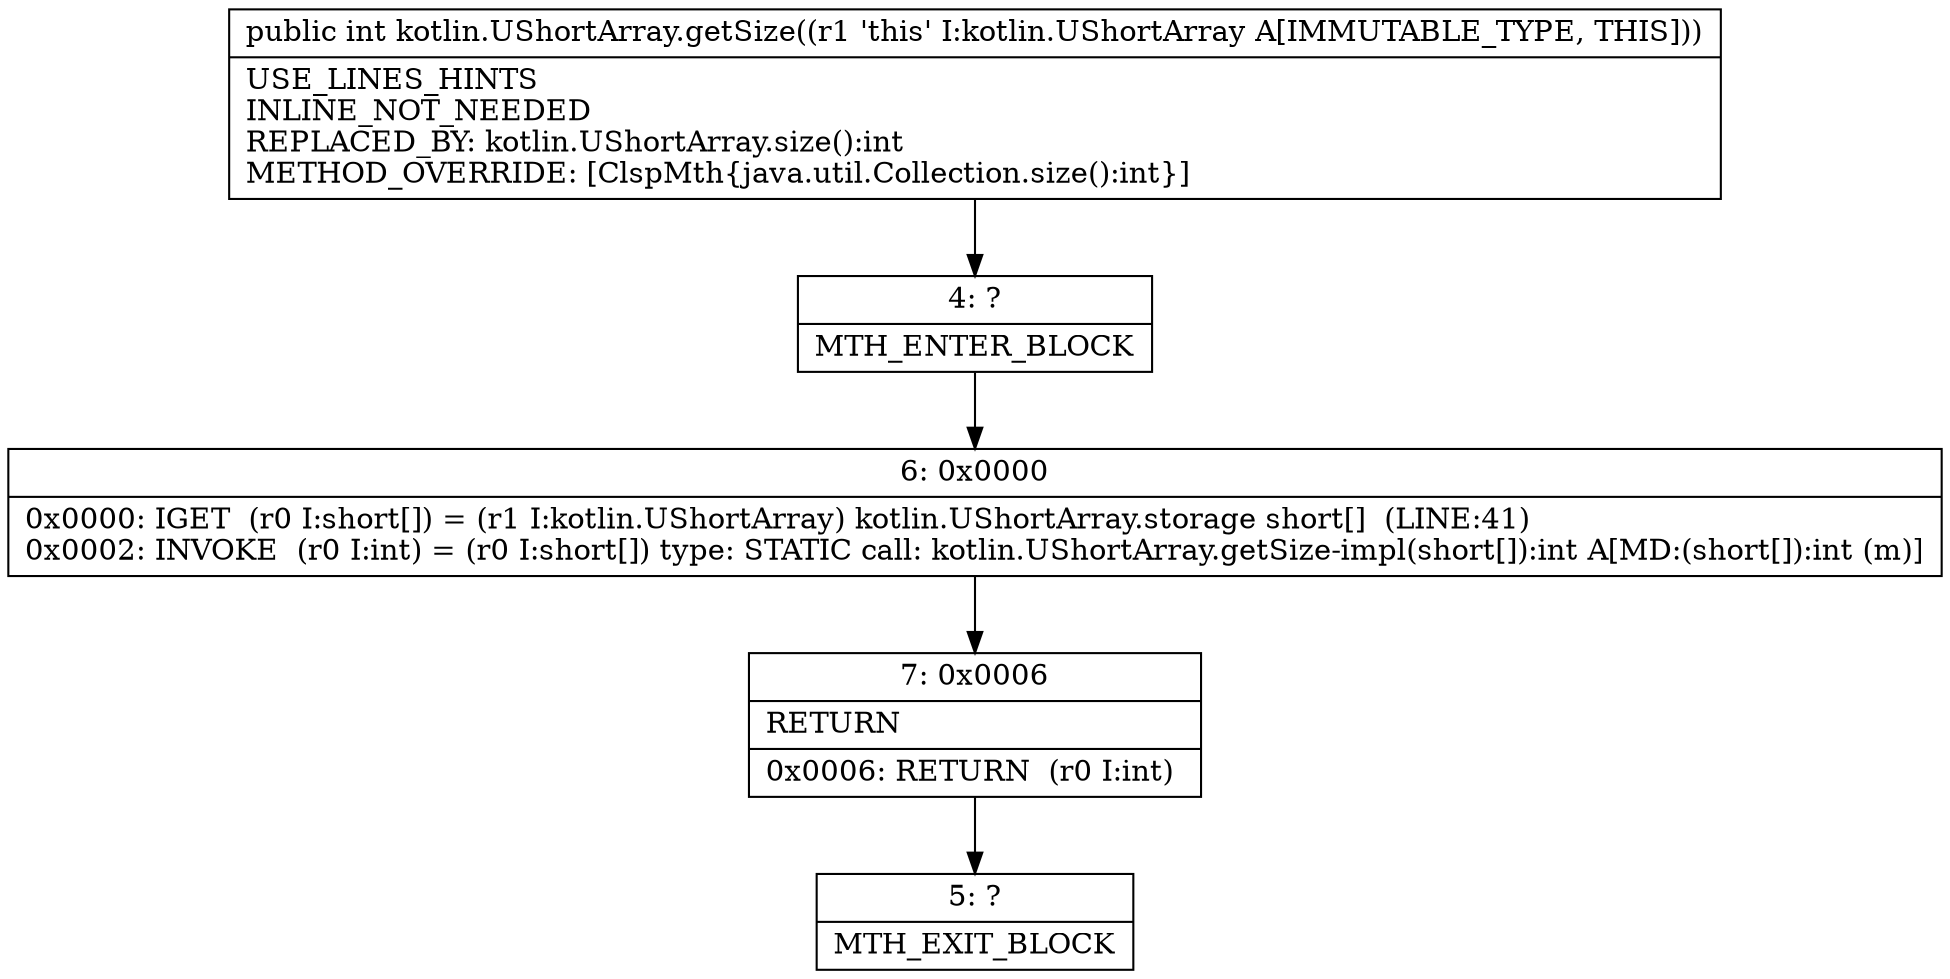digraph "CFG forkotlin.UShortArray.getSize()I" {
Node_4 [shape=record,label="{4\:\ ?|MTH_ENTER_BLOCK\l}"];
Node_6 [shape=record,label="{6\:\ 0x0000|0x0000: IGET  (r0 I:short[]) = (r1 I:kotlin.UShortArray) kotlin.UShortArray.storage short[]  (LINE:41)\l0x0002: INVOKE  (r0 I:int) = (r0 I:short[]) type: STATIC call: kotlin.UShortArray.getSize\-impl(short[]):int A[MD:(short[]):int (m)]\l}"];
Node_7 [shape=record,label="{7\:\ 0x0006|RETURN\l|0x0006: RETURN  (r0 I:int) \l}"];
Node_5 [shape=record,label="{5\:\ ?|MTH_EXIT_BLOCK\l}"];
MethodNode[shape=record,label="{public int kotlin.UShortArray.getSize((r1 'this' I:kotlin.UShortArray A[IMMUTABLE_TYPE, THIS]))  | USE_LINES_HINTS\lINLINE_NOT_NEEDED\lREPLACED_BY: kotlin.UShortArray.size():int\lMETHOD_OVERRIDE: [ClspMth\{java.util.Collection.size():int\}]\l}"];
MethodNode -> Node_4;Node_4 -> Node_6;
Node_6 -> Node_7;
Node_7 -> Node_5;
}

